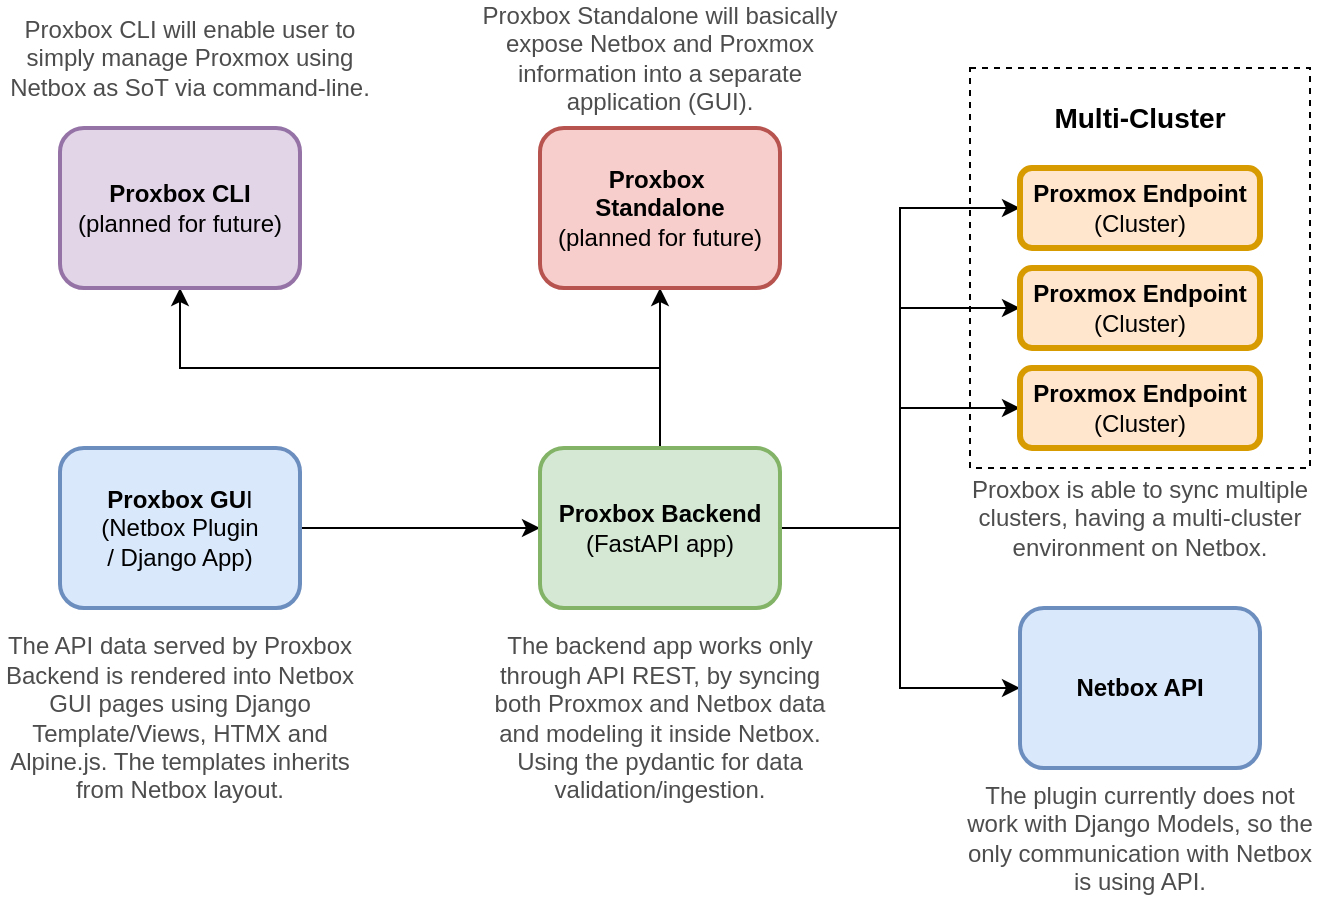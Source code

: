 <mxfile version="26.0.5">
  <diagram name="Page-1" id="x4dSUact0P5fK-Qy8Xl-">
    <mxGraphModel dx="1434" dy="772" grid="1" gridSize="10" guides="1" tooltips="1" connect="1" arrows="1" fold="1" page="1" pageScale="1" pageWidth="850" pageHeight="1100" math="0" shadow="0">
      <root>
        <mxCell id="0" />
        <mxCell id="1" parent="0" />
        <mxCell id="EdG-kj7KLfY3jNbYbdV8-16" value="" style="rounded=0;whiteSpace=wrap;html=1;dashed=1;" vertex="1" parent="1">
          <mxGeometry x="775" y="170" width="170" height="200" as="geometry" />
        </mxCell>
        <mxCell id="EdG-kj7KLfY3jNbYbdV8-4" style="edgeStyle=orthogonalEdgeStyle;rounded=0;orthogonalLoop=1;jettySize=auto;html=1;entryX=0;entryY=0.5;entryDx=0;entryDy=0;" edge="1" parent="1" source="EdG-kj7KLfY3jNbYbdV8-1" target="EdG-kj7KLfY3jNbYbdV8-2">
          <mxGeometry relative="1" as="geometry" />
        </mxCell>
        <mxCell id="EdG-kj7KLfY3jNbYbdV8-1" value="&lt;b&gt;Proxbox GU&lt;/b&gt;I&lt;div&gt;(Netbox Plugin&lt;/div&gt;&lt;div&gt;/ Django App)&lt;/div&gt;" style="rounded=1;whiteSpace=wrap;html=1;fillColor=#dae8fc;strokeColor=#6c8ebf;strokeWidth=2;" vertex="1" parent="1">
          <mxGeometry x="320" y="360" width="120" height="80" as="geometry" />
        </mxCell>
        <mxCell id="EdG-kj7KLfY3jNbYbdV8-8" style="edgeStyle=orthogonalEdgeStyle;rounded=0;orthogonalLoop=1;jettySize=auto;html=1;entryX=0;entryY=0.5;entryDx=0;entryDy=0;" edge="1" parent="1" source="EdG-kj7KLfY3jNbYbdV8-2" target="EdG-kj7KLfY3jNbYbdV8-7">
          <mxGeometry relative="1" as="geometry" />
        </mxCell>
        <mxCell id="EdG-kj7KLfY3jNbYbdV8-9" style="edgeStyle=orthogonalEdgeStyle;rounded=0;orthogonalLoop=1;jettySize=auto;html=1;entryX=0;entryY=0.5;entryDx=0;entryDy=0;" edge="1" parent="1" source="EdG-kj7KLfY3jNbYbdV8-2" target="EdG-kj7KLfY3jNbYbdV8-3">
          <mxGeometry relative="1" as="geometry" />
        </mxCell>
        <mxCell id="EdG-kj7KLfY3jNbYbdV8-10" style="edgeStyle=orthogonalEdgeStyle;rounded=0;orthogonalLoop=1;jettySize=auto;html=1;exitX=1;exitY=0.5;exitDx=0;exitDy=0;entryX=0;entryY=0.5;entryDx=0;entryDy=0;" edge="1" parent="1" source="EdG-kj7KLfY3jNbYbdV8-2" target="EdG-kj7KLfY3jNbYbdV8-5">
          <mxGeometry relative="1" as="geometry">
            <mxPoint x="730" y="180" as="targetPoint" />
          </mxGeometry>
        </mxCell>
        <mxCell id="EdG-kj7KLfY3jNbYbdV8-11" style="edgeStyle=orthogonalEdgeStyle;rounded=0;orthogonalLoop=1;jettySize=auto;html=1;entryX=0;entryY=0.5;entryDx=0;entryDy=0;" edge="1" parent="1" source="EdG-kj7KLfY3jNbYbdV8-2" target="EdG-kj7KLfY3jNbYbdV8-6">
          <mxGeometry relative="1" as="geometry" />
        </mxCell>
        <mxCell id="EdG-kj7KLfY3jNbYbdV8-20" style="edgeStyle=orthogonalEdgeStyle;rounded=0;orthogonalLoop=1;jettySize=auto;html=1;entryX=0.5;entryY=1;entryDx=0;entryDy=0;" edge="1" parent="1" source="EdG-kj7KLfY3jNbYbdV8-2" target="EdG-kj7KLfY3jNbYbdV8-19">
          <mxGeometry relative="1" as="geometry" />
        </mxCell>
        <mxCell id="EdG-kj7KLfY3jNbYbdV8-23" style="edgeStyle=orthogonalEdgeStyle;rounded=0;orthogonalLoop=1;jettySize=auto;html=1;entryX=0.5;entryY=1;entryDx=0;entryDy=0;" edge="1" parent="1" source="EdG-kj7KLfY3jNbYbdV8-2" target="EdG-kj7KLfY3jNbYbdV8-22">
          <mxGeometry relative="1" as="geometry">
            <Array as="points">
              <mxPoint x="620" y="320" />
              <mxPoint x="380" y="320" />
            </Array>
          </mxGeometry>
        </mxCell>
        <mxCell id="EdG-kj7KLfY3jNbYbdV8-2" value="&lt;b&gt;Proxbox Backend&lt;/b&gt;&lt;div&gt;(FastAPI app)&lt;/div&gt;" style="rounded=1;whiteSpace=wrap;html=1;fillColor=#d5e8d4;strokeColor=#82b366;strokeWidth=2;" vertex="1" parent="1">
          <mxGeometry x="560" y="360" width="120" height="80" as="geometry" />
        </mxCell>
        <mxCell id="EdG-kj7KLfY3jNbYbdV8-3" value="&lt;b&gt;Proxmox Endpoint&lt;/b&gt;&lt;div&gt;(Cluster)&lt;/div&gt;" style="rounded=1;whiteSpace=wrap;html=1;fillColor=#ffe6cc;strokeColor=#d79b00;strokeWidth=3;" vertex="1" parent="1">
          <mxGeometry x="800" y="320" width="120" height="40" as="geometry" />
        </mxCell>
        <mxCell id="EdG-kj7KLfY3jNbYbdV8-5" value="&lt;b&gt;Proxmox Endpoint&lt;/b&gt;&lt;div&gt;(Cluster)&lt;/div&gt;" style="rounded=1;whiteSpace=wrap;html=1;fillColor=#ffe6cc;strokeColor=#d79b00;strokeWidth=3;" vertex="1" parent="1">
          <mxGeometry x="800" y="270" width="120" height="40" as="geometry" />
        </mxCell>
        <mxCell id="EdG-kj7KLfY3jNbYbdV8-6" value="&lt;b&gt;Proxmox Endpoint&lt;/b&gt;&lt;div&gt;(Cluster)&lt;/div&gt;" style="rounded=1;whiteSpace=wrap;html=1;fillColor=#ffe6cc;strokeColor=#d79b00;strokeWidth=3;" vertex="1" parent="1">
          <mxGeometry x="800" y="220" width="120" height="40" as="geometry" />
        </mxCell>
        <mxCell id="EdG-kj7KLfY3jNbYbdV8-7" value="&lt;b&gt;Netbox API&lt;/b&gt;" style="rounded=1;whiteSpace=wrap;html=1;fillColor=#dae8fc;strokeColor=#6c8ebf;strokeWidth=2;" vertex="1" parent="1">
          <mxGeometry x="800" y="440" width="120" height="80" as="geometry" />
        </mxCell>
        <mxCell id="EdG-kj7KLfY3jNbYbdV8-12" value="The backend app works only through API REST, by syncing both Proxmox and Netbox data and modeling it inside Netbox. Using the pydantic for data validation/ingestion." style="text;html=1;align=center;verticalAlign=middle;whiteSpace=wrap;rounded=0;fontColor=#4D4D4D;" vertex="1" parent="1">
          <mxGeometry x="530" y="480" width="180" height="30" as="geometry" />
        </mxCell>
        <mxCell id="EdG-kj7KLfY3jNbYbdV8-13" value="The API data served by Proxbox Backend is rendered into Netbox GUI pages using Django Template/Views, HTMX and Alpine.js. The templates inherits from Netbox layout." style="text;html=1;align=center;verticalAlign=middle;whiteSpace=wrap;rounded=0;fontColor=#4D4D4D;" vertex="1" parent="1">
          <mxGeometry x="290" y="480" width="180" height="30" as="geometry" />
        </mxCell>
        <mxCell id="EdG-kj7KLfY3jNbYbdV8-14" value="The plugin currently does not work with Django Models, so the only communication with Netbox is using API." style="text;html=1;align=center;verticalAlign=middle;whiteSpace=wrap;rounded=0;fontColor=#4D4D4D;" vertex="1" parent="1">
          <mxGeometry x="770" y="540" width="180" height="30" as="geometry" />
        </mxCell>
        <mxCell id="EdG-kj7KLfY3jNbYbdV8-15" value="Proxbox is able to sync multiple clusters, having a multi-cluster environment on Netbox." style="text;html=1;align=center;verticalAlign=middle;whiteSpace=wrap;rounded=0;fontColor=#4D4D4D;" vertex="1" parent="1">
          <mxGeometry x="770" y="380" width="180" height="30" as="geometry" />
        </mxCell>
        <mxCell id="EdG-kj7KLfY3jNbYbdV8-17" value="&lt;font style=&quot;font-size: 14px;&quot;&gt;Multi-Cluster&lt;/font&gt;" style="text;html=1;align=center;verticalAlign=middle;whiteSpace=wrap;rounded=0;fontStyle=1" vertex="1" parent="1">
          <mxGeometry x="810" y="180" width="100" height="30" as="geometry" />
        </mxCell>
        <mxCell id="EdG-kj7KLfY3jNbYbdV8-19" value="&lt;b&gt;Proxbox&amp;nbsp;&lt;/b&gt;&lt;div&gt;&lt;b&gt;Standalone&lt;/b&gt;&lt;/div&gt;&lt;div&gt;(planned for future)&lt;/div&gt;" style="rounded=1;whiteSpace=wrap;html=1;fillColor=#f8cecc;strokeColor=#b85450;strokeWidth=2;" vertex="1" parent="1">
          <mxGeometry x="560" y="200" width="120" height="80" as="geometry" />
        </mxCell>
        <mxCell id="EdG-kj7KLfY3jNbYbdV8-21" value="Proxbox Standalone will basically expose Netbox and Proxmox information into a separate application (GUI)." style="text;html=1;align=center;verticalAlign=middle;whiteSpace=wrap;rounded=0;fontColor=#4D4D4D;" vertex="1" parent="1">
          <mxGeometry x="530" y="150" width="180" height="30" as="geometry" />
        </mxCell>
        <mxCell id="EdG-kj7KLfY3jNbYbdV8-22" value="&lt;b&gt;Proxbox CLI&lt;/b&gt;&lt;div&gt;(planned for future)&lt;/div&gt;" style="rounded=1;whiteSpace=wrap;html=1;fillColor=#e1d5e7;strokeColor=#9673a6;strokeWidth=2;" vertex="1" parent="1">
          <mxGeometry x="320" y="200" width="120" height="80" as="geometry" />
        </mxCell>
        <mxCell id="EdG-kj7KLfY3jNbYbdV8-25" value="Proxbox CLI will enable user to simply manage Proxmox using Netbox as SoT via command-line." style="text;html=1;align=center;verticalAlign=middle;whiteSpace=wrap;rounded=0;fontColor=#4D4D4D;" vertex="1" parent="1">
          <mxGeometry x="290" y="150" width="190" height="30" as="geometry" />
        </mxCell>
      </root>
    </mxGraphModel>
  </diagram>
</mxfile>
